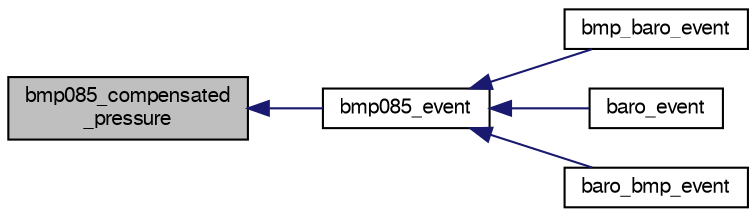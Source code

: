 digraph "bmp085_compensated_pressure"
{
  edge [fontname="FreeSans",fontsize="10",labelfontname="FreeSans",labelfontsize="10"];
  node [fontname="FreeSans",fontsize="10",shape=record];
  rankdir="LR";
  Node1 [label="bmp085_compensated\l_pressure",height=0.2,width=0.4,color="black", fillcolor="grey75", style="filled", fontcolor="black"];
  Node1 -> Node2 [dir="back",color="midnightblue",fontsize="10",style="solid",fontname="FreeSans"];
  Node2 [label="bmp085_event",height=0.2,width=0.4,color="black", fillcolor="white", style="filled",URL="$bmp085_8h.html#a378f5eb4f4ed5e17c6f13e3dc4629842"];
  Node2 -> Node3 [dir="back",color="midnightblue",fontsize="10",style="solid",fontname="FreeSans"];
  Node3 [label="bmp_baro_event",height=0.2,width=0.4,color="black", fillcolor="white", style="filled",URL="$hbmini_2baro__board_8h.html#adc2b2ee8a77a6693cd3ce920a05c5ed9"];
  Node2 -> Node4 [dir="back",color="midnightblue",fontsize="10",style="solid",fontname="FreeSans"];
  Node4 [label="baro_event",height=0.2,width=0.4,color="black", fillcolor="white", style="filled",URL="$lia_2baro__board_8c.html#a35cf6cc4a308999840a583900a3d35ff"];
  Node2 -> Node5 [dir="back",color="midnightblue",fontsize="10",style="solid",fontname="FreeSans"];
  Node5 [label="baro_bmp_event",height=0.2,width=0.4,color="black", fillcolor="white", style="filled",URL="$baro__bmp_8h.html#aa5e236975231b4db2818cdc4c997fea0"];
}
